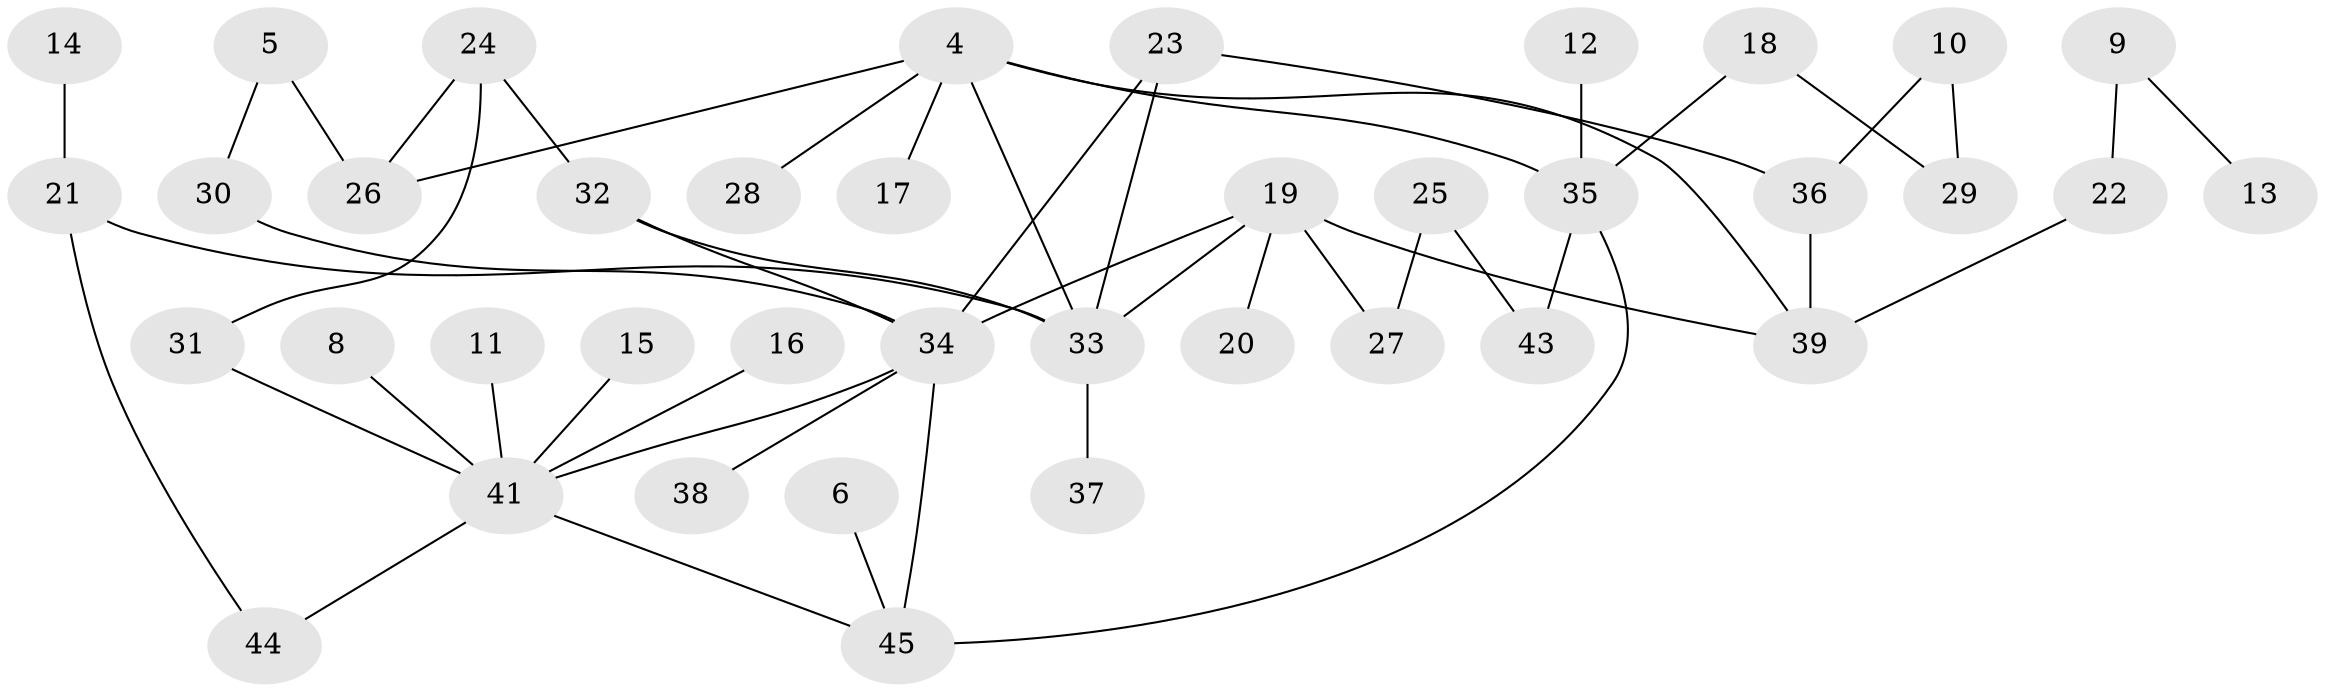 // original degree distribution, {1: 0.28888888888888886, 6: 0.022222222222222223, 2: 0.34444444444444444, 0: 0.06666666666666667, 5: 0.022222222222222223, 3: 0.14444444444444443, 4: 0.1, 7: 0.011111111111111112}
// Generated by graph-tools (version 1.1) at 2025/25/03/09/25 03:25:18]
// undirected, 39 vertices, 50 edges
graph export_dot {
graph [start="1"]
  node [color=gray90,style=filled];
  4;
  5;
  6;
  8;
  9;
  10;
  11;
  12;
  13;
  14;
  15;
  16;
  17;
  18;
  19;
  20;
  21;
  22;
  23;
  24;
  25;
  26;
  27;
  28;
  29;
  30;
  31;
  32;
  33;
  34;
  35;
  36;
  37;
  38;
  39;
  41;
  43;
  44;
  45;
  4 -- 17 [weight=1.0];
  4 -- 26 [weight=1.0];
  4 -- 28 [weight=1.0];
  4 -- 33 [weight=1.0];
  4 -- 35 [weight=1.0];
  4 -- 39 [weight=1.0];
  5 -- 26 [weight=1.0];
  5 -- 30 [weight=1.0];
  6 -- 45 [weight=1.0];
  8 -- 41 [weight=1.0];
  9 -- 13 [weight=1.0];
  9 -- 22 [weight=1.0];
  10 -- 29 [weight=1.0];
  10 -- 36 [weight=1.0];
  11 -- 41 [weight=1.0];
  12 -- 35 [weight=1.0];
  14 -- 21 [weight=1.0];
  15 -- 41 [weight=1.0];
  16 -- 41 [weight=1.0];
  18 -- 29 [weight=1.0];
  18 -- 35 [weight=1.0];
  19 -- 20 [weight=1.0];
  19 -- 27 [weight=1.0];
  19 -- 33 [weight=1.0];
  19 -- 34 [weight=1.0];
  19 -- 39 [weight=1.0];
  21 -- 33 [weight=1.0];
  21 -- 44 [weight=1.0];
  22 -- 39 [weight=1.0];
  23 -- 33 [weight=1.0];
  23 -- 34 [weight=1.0];
  23 -- 36 [weight=1.0];
  24 -- 26 [weight=1.0];
  24 -- 31 [weight=1.0];
  24 -- 32 [weight=1.0];
  25 -- 27 [weight=1.0];
  25 -- 43 [weight=1.0];
  30 -- 34 [weight=1.0];
  31 -- 41 [weight=1.0];
  32 -- 33 [weight=1.0];
  32 -- 34 [weight=1.0];
  33 -- 37 [weight=1.0];
  34 -- 38 [weight=1.0];
  34 -- 41 [weight=1.0];
  34 -- 45 [weight=1.0];
  35 -- 43 [weight=1.0];
  35 -- 45 [weight=1.0];
  36 -- 39 [weight=2.0];
  41 -- 44 [weight=1.0];
  41 -- 45 [weight=1.0];
}
